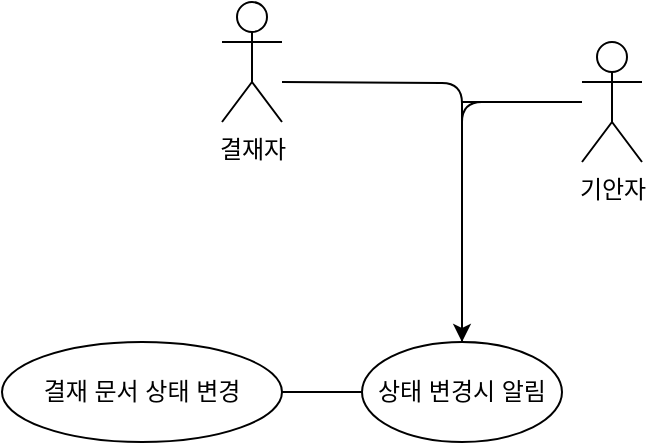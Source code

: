 <mxfile version="26.0.16">
  <diagram id="_KtzjUqYgLREeJEgD00c" name="페이지-1">
    <mxGraphModel dx="734" dy="428" grid="1" gridSize="10" guides="1" tooltips="1" connect="1" arrows="1" fold="1" page="1" pageScale="1" pageWidth="827" pageHeight="1169" math="0" shadow="0">
      <root>
        <mxCell id="0" />
        <mxCell id="1" parent="0" />
        <mxCell id="4" value="상태 변경시 알림" style="ellipse;whiteSpace=wrap;html=1;" parent="1" vertex="1">
          <mxGeometry x="220" y="200" width="100" height="50" as="geometry" />
        </mxCell>
        <mxCell id="5" style="edgeStyle=orthogonalEdgeStyle;endArrow=none;" parent="1" target="4" edge="1">
          <mxGeometry width="50" height="50" relative="1" as="geometry">
            <mxPoint x="180" y="70" as="sourcePoint" />
          </mxGeometry>
        </mxCell>
        <mxCell id="6" style="edgeStyle=orthogonalEdgeStyle;endArrow=none;" parent="1" source="9nx6gWusTN8vkTKjiZlL-10" target="4" edge="1">
          <mxGeometry width="50" height="50" relative="1" as="geometry">
            <mxPoint x="340" y="90" as="sourcePoint" />
          </mxGeometry>
        </mxCell>
        <mxCell id="9nx6gWusTN8vkTKjiZlL-6" value="결재 문서 상태 변경" style="ellipse;whiteSpace=wrap;html=1;" vertex="1" parent="1">
          <mxGeometry x="40" y="200" width="140" height="50" as="geometry" />
        </mxCell>
        <mxCell id="9nx6gWusTN8vkTKjiZlL-7" value="" style="endArrow=none;html=1;rounded=0;exitX=1;exitY=0.5;exitDx=0;exitDy=0;entryX=0;entryY=0.5;entryDx=0;entryDy=0;" edge="1" parent="1" source="9nx6gWusTN8vkTKjiZlL-6" target="4">
          <mxGeometry width="50" height="50" relative="1" as="geometry">
            <mxPoint x="190" y="260" as="sourcePoint" />
            <mxPoint x="240" y="210" as="targetPoint" />
          </mxGeometry>
        </mxCell>
        <mxCell id="9nx6gWusTN8vkTKjiZlL-8" value="결재자" style="shape=umlActor;verticalLabelPosition=bottom;verticalAlign=top;html=1;outlineConnect=0;" vertex="1" parent="1">
          <mxGeometry x="150" y="30" width="30" height="60" as="geometry" />
        </mxCell>
        <mxCell id="9nx6gWusTN8vkTKjiZlL-11" value="" style="edgeStyle=orthogonalEdgeStyle;rounded=0;orthogonalLoop=1;jettySize=auto;html=1;" edge="1" parent="1" source="9nx6gWusTN8vkTKjiZlL-10" target="4">
          <mxGeometry relative="1" as="geometry" />
        </mxCell>
        <mxCell id="9nx6gWusTN8vkTKjiZlL-10" value="기안자" style="shape=umlActor;verticalLabelPosition=bottom;verticalAlign=top;html=1;outlineConnect=0;" vertex="1" parent="1">
          <mxGeometry x="330" y="50" width="30" height="60" as="geometry" />
        </mxCell>
      </root>
    </mxGraphModel>
  </diagram>
</mxfile>
